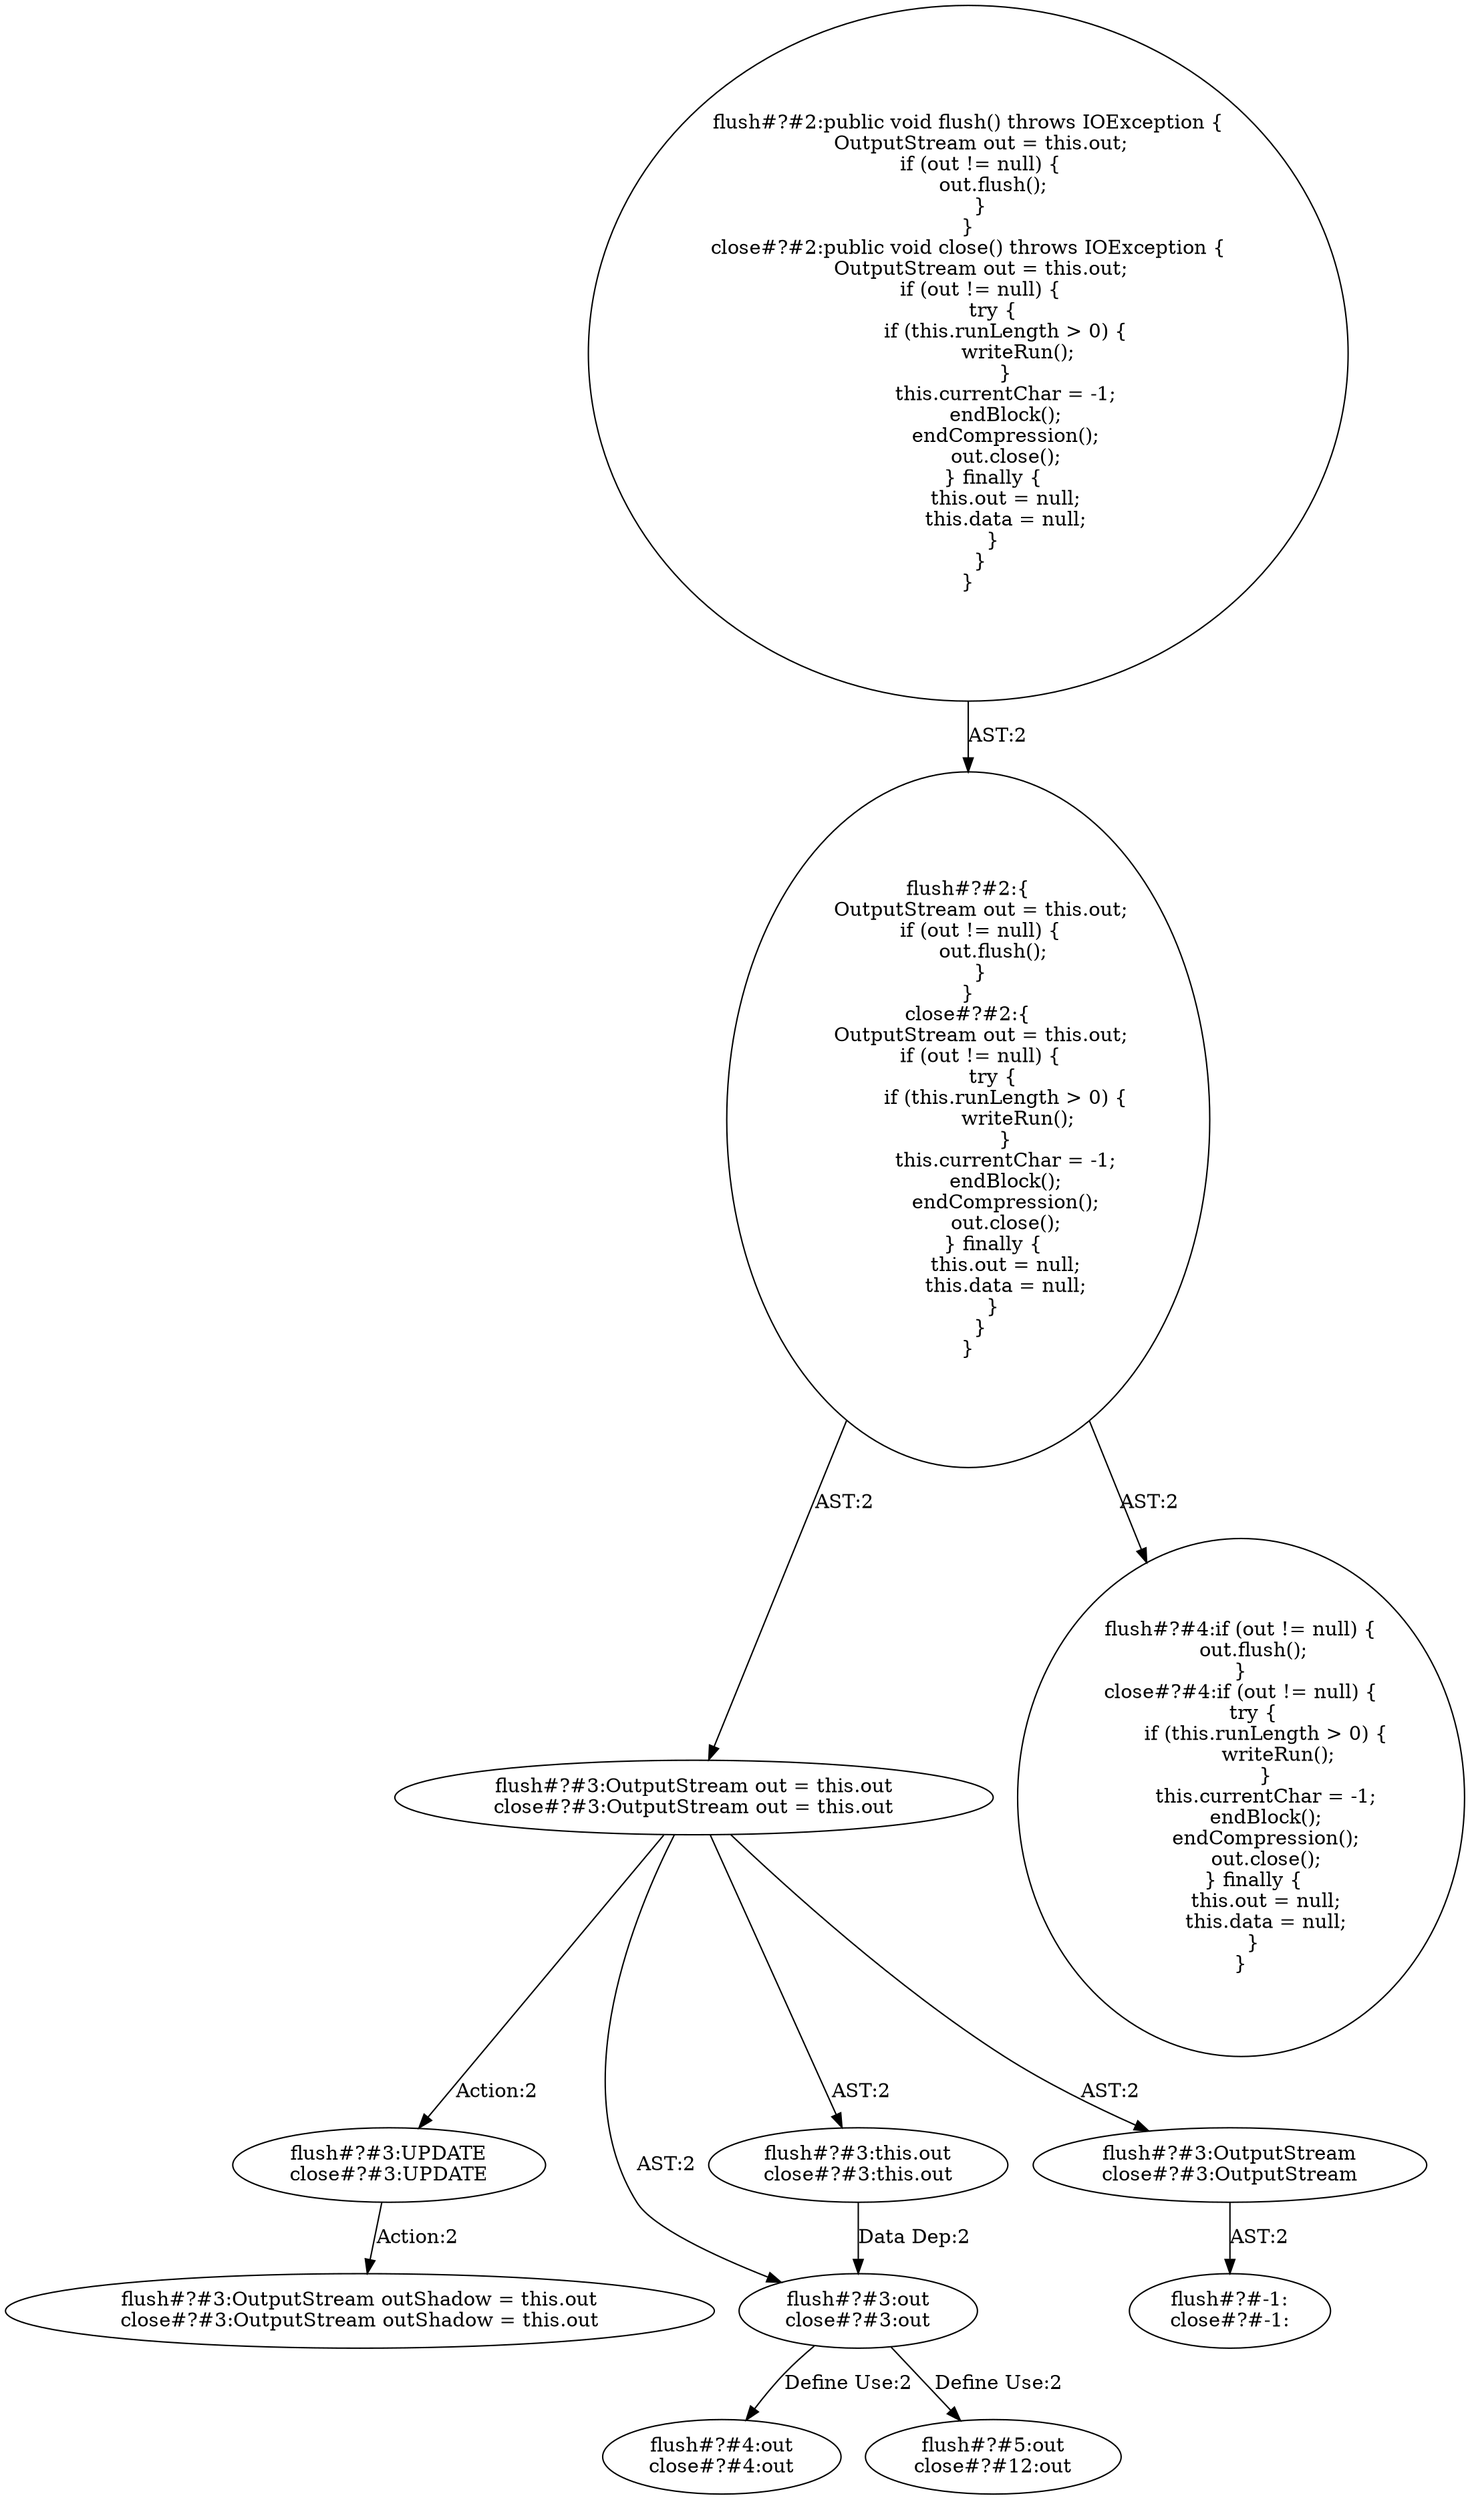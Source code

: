 digraph "Pattern" {
0 [label="flush#?#3:UPDATE
close#?#3:UPDATE" shape=ellipse]
1 [label="flush#?#3:OutputStream out = this.out
close#?#3:OutputStream out = this.out" shape=ellipse]
2 [label="flush#?#2:\{
    OutputStream out = this.out;
    if (out != null) \{
        out.flush();
    \}
\}
close#?#2:\{
    OutputStream out = this.out;
    if (out != null) \{
        try \{
            if (this.runLength > 0) \{
                writeRun();
            \}
            this.currentChar = -1;
            endBlock();
            endCompression();
            out.close();
        \} finally \{
            this.out = null;
            this.data = null;
        \}
    \}
\}" shape=ellipse]
3 [label="flush#?#2:public void flush() throws IOException \{
    OutputStream out = this.out;
    if (out != null) \{
        out.flush();
    \}
\}
close#?#2:public void close() throws IOException \{
    OutputStream out = this.out;
    if (out != null) \{
        try \{
            if (this.runLength > 0) \{
                writeRun();
            \}
            this.currentChar = -1;
            endBlock();
            endCompression();
            out.close();
        \} finally \{
            this.out = null;
            this.data = null;
        \}
    \}
\}" shape=ellipse]
4 [label="flush#?#4:if (out != null) \{
    out.flush();
\}
close#?#4:if (out != null) \{
    try \{
        if (this.runLength > 0) \{
            writeRun();
        \}
        this.currentChar = -1;
        endBlock();
        endCompression();
        out.close();
    \} finally \{
        this.out = null;
        this.data = null;
    \}
\}" shape=ellipse]
5 [label="flush#?#3:out
close#?#3:out" shape=ellipse]
6 [label="flush#?#3:this.out
close#?#3:this.out" shape=ellipse]
7 [label="flush#?#4:out
close#?#4:out" shape=ellipse]
8 [label="flush#?#5:out
close#?#12:out" shape=ellipse]
9 [label="flush#?#3:OutputStream
close#?#3:OutputStream" shape=ellipse]
10 [label="flush#?#-1:
close#?#-1:" shape=ellipse]
11 [label="flush#?#3:OutputStream outShadow = this.out
close#?#3:OutputStream outShadow = this.out" shape=ellipse]
0 -> 11 [label="Action:2"];
1 -> 0 [label="Action:2"];
1 -> 5 [label="AST:2"];
1 -> 9 [label="AST:2"];
1 -> 6 [label="AST:2"];
2 -> 1 [label="AST:2"];
2 -> 4 [label="AST:2"];
3 -> 2 [label="AST:2"];
5 -> 7 [label="Define Use:2"];
5 -> 8 [label="Define Use:2"];
6 -> 5 [label="Data Dep:2"];
9 -> 10 [label="AST:2"];
}
